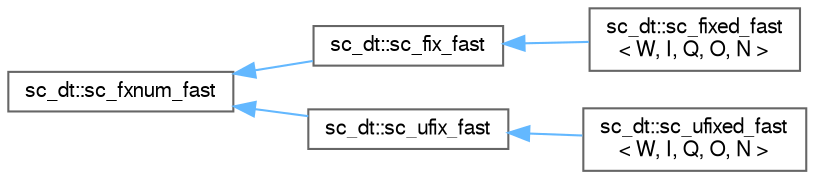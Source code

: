 digraph "Graphical Class Hierarchy"
{
 // LATEX_PDF_SIZE
  bgcolor="transparent";
  edge [fontname=FreeSans,fontsize=10,labelfontname=FreeSans,labelfontsize=10];
  node [fontname=FreeSans,fontsize=10,shape=box,height=0.2,width=0.4];
  rankdir="LR";
  Node0 [id="Node000000",label="sc_dt::sc_fxnum_fast",height=0.2,width=0.4,color="grey40", fillcolor="white", style="filled",URL="$a01745.html",tooltip=" "];
  Node0 -> Node1 [id="edge158_Node000000_Node000001",dir="back",color="steelblue1",style="solid",tooltip=" "];
  Node1 [id="Node000001",label="sc_dt::sc_fix_fast",height=0.2,width=0.4,color="grey40", fillcolor="white", style="filled",URL="$a01693.html",tooltip=" "];
  Node1 -> Node2 [id="edge159_Node000001_Node000002",dir="back",color="steelblue1",style="solid",tooltip=" "];
  Node2 [id="Node000002",label="sc_dt::sc_fixed_fast\l\< W, I, Q, O, N \>",height=0.2,width=0.4,color="grey40", fillcolor="white", style="filled",URL="$a01701.html",tooltip=" "];
  Node0 -> Node3 [id="edge160_Node000000_Node000003",dir="back",color="steelblue1",style="solid",tooltip=" "];
  Node3 [id="Node000003",label="sc_dt::sc_ufix_fast",height=0.2,width=0.4,color="grey40", fillcolor="white", style="filled",URL="$a01781.html",tooltip=" "];
  Node3 -> Node4 [id="edge161_Node000003_Node000004",dir="back",color="steelblue1",style="solid",tooltip=" "];
  Node4 [id="Node000004",label="sc_dt::sc_ufixed_fast\l\< W, I, Q, O, N \>",height=0.2,width=0.4,color="grey40", fillcolor="white", style="filled",URL="$a01789.html",tooltip=" "];
}
